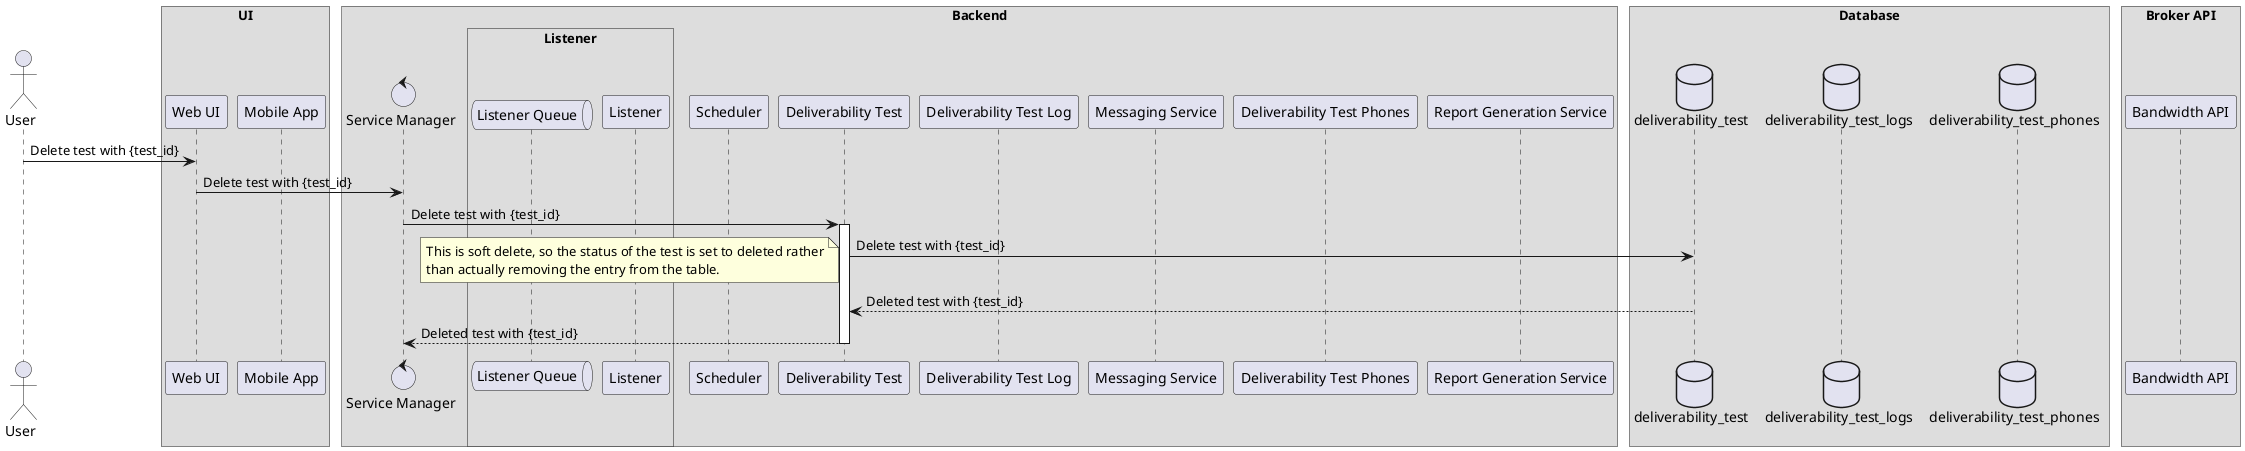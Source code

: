 @startuml
!pragma teoz true
/'Defines the protocol when user submits a scheduled test, either recurring or singleton.'/
/'author: Luvai Cutlerywala <luvaidc@gmail.com>'/

/'Define the actors and participants.'/
actor User as user

box UI
    participant "Web UI" as web_ui
    participant "Mobile App" as mobile_app
end box

box Backend
    control "Service Manager" as service_manager
    box Listener
        queue "Listener Queue" as listener_queue
        participant "Listener" as listener
    end box
    participant "Scheduler" as scheduler
    participant "Deliverability Test" as deliverability_test
    participant "Deliverability Test Log" as deliverability_test_log
    participant "Messaging Service" as messenger
    participant "Deliverability Test Phones" as deliverability_test_phones
    participant "Report Generation Service" as report_generator
end box

box Database
    database deliverability_test as dt
    database deliverability_test_logs as dtl
    database deliverability_test_phones as dtp
end box

box "Broker API"
    participant "Bandwidth API" as broker_api
end box

/'Defines the interactions and protocols between the microservices.'/
user -> web_ui: Delete test with {test_id}
web_ui -> service_manager: Delete test with {test_id}
service_manager -> deliverability_test: Delete test with {test_id}
activate deliverability_test
deliverability_test -> dt: Delete test with {test_id}
note left
This is soft delete, so the status of the test is set to deleted rather
than actually removing the entry from the table.
end note
dt --> deliverability_test: Deleted test with {test_id}
deliverability_test --> service_manager: Deleted test with {test_id}
deactivate deliverability_test
@enduml
